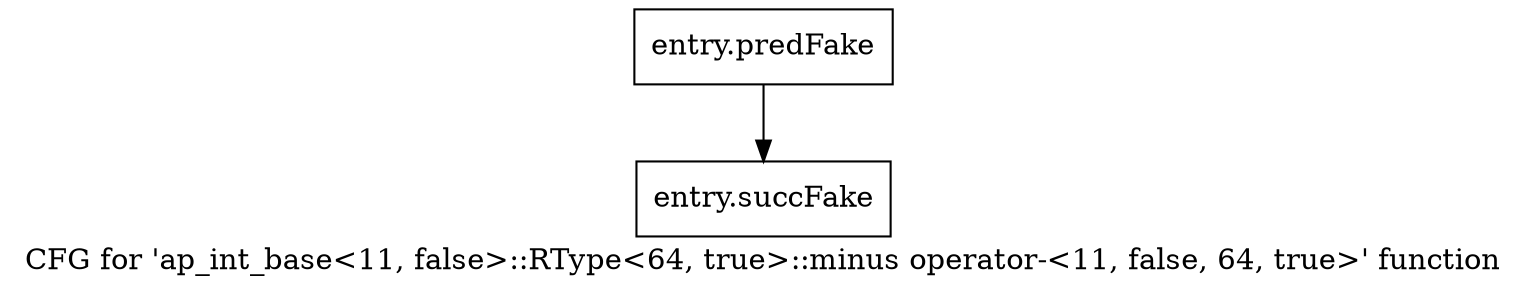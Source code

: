 digraph "CFG for 'ap_int_base\<11, false\>::RType\<64, true\>::minus operator-\<11, false, 64, true\>' function" {
	label="CFG for 'ap_int_base\<11, false\>::RType\<64, true\>::minus operator-\<11, false, 64, true\>' function";

	Node0x3dc4160 [shape=record,filename="",linenumber="",label="{entry.predFake}"];
	Node0x3dc4160 -> Node0x3eccfc0[ callList="" memoryops="" filename="/tools/Xilinx/Vitis_HLS/2022.1/include/ap_int_base.h" execusionnum="3200"];
	Node0x3eccfc0 [shape=record,filename="/tools/Xilinx/Vitis_HLS/2022.1/include/ap_int_base.h",linenumber="1542",label="{entry.succFake}"];
}
